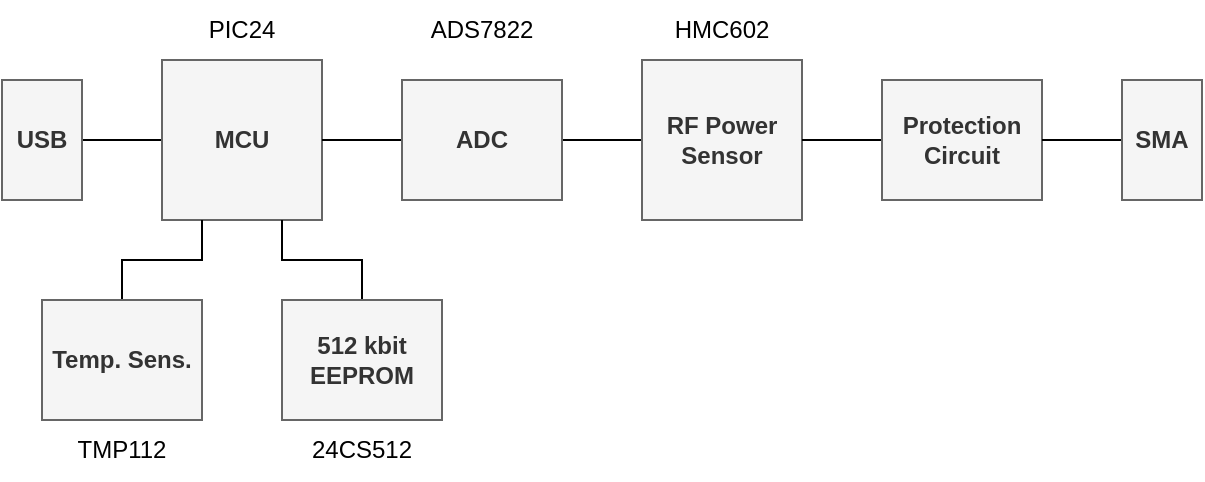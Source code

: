 <mxfile version="20.3.0" type="device"><diagram id="-qPbyFP6dVm0QUEygVR7" name="Page-1"><mxGraphModel dx="1422" dy="993" grid="1" gridSize="10" guides="1" tooltips="1" connect="1" arrows="1" fold="1" page="1" pageScale="1" pageWidth="827" pageHeight="1169" math="0" shadow="0"><root><mxCell id="0"/><mxCell id="1" parent="0"/><mxCell id="BXr7bwJv63lowyk3YZDc-11" style="edgeStyle=orthogonalEdgeStyle;rounded=0;orthogonalLoop=1;jettySize=auto;html=1;exitX=0;exitY=0.5;exitDx=0;exitDy=0;entryX=1;entryY=0.5;entryDx=0;entryDy=0;startArrow=none;startFill=0;endArrow=none;endFill=0;" parent="1" source="BXr7bwJv63lowyk3YZDc-2" target="BXr7bwJv63lowyk3YZDc-9" edge="1"><mxGeometry relative="1" as="geometry"/></mxCell><mxCell id="BXr7bwJv63lowyk3YZDc-20" value="" style="edgeStyle=orthogonalEdgeStyle;rounded=0;orthogonalLoop=1;jettySize=auto;html=1;startArrow=none;startFill=0;endArrow=none;endFill=0;" parent="1" source="BXr7bwJv63lowyk3YZDc-2" target="BXr7bwJv63lowyk3YZDc-9" edge="1"><mxGeometry relative="1" as="geometry"/></mxCell><mxCell id="BXr7bwJv63lowyk3YZDc-2" value="MCU" style="rounded=0;whiteSpace=wrap;html=1;fillColor=#f5f5f5;fontColor=#333333;strokeColor=#666666;fontStyle=1" parent="1" vertex="1"><mxGeometry x="120" y="240" width="80" height="80" as="geometry"/></mxCell><mxCell id="BXr7bwJv63lowyk3YZDc-13" style="edgeStyle=orthogonalEdgeStyle;rounded=0;orthogonalLoop=1;jettySize=auto;html=1;exitX=0;exitY=0.5;exitDx=0;exitDy=0;entryX=1;entryY=0.5;entryDx=0;entryDy=0;endArrow=none;endFill=0;startArrow=none;startFill=0;" parent="1" source="BXr7bwJv63lowyk3YZDc-3" target="BXr7bwJv63lowyk3YZDc-8" edge="1"><mxGeometry relative="1" as="geometry"/></mxCell><mxCell id="BXr7bwJv63lowyk3YZDc-3" value="RF Power Sensor" style="rounded=0;whiteSpace=wrap;html=1;fillColor=#f5f5f5;fontColor=#333333;strokeColor=#666666;fontStyle=1" parent="1" vertex="1"><mxGeometry x="360" y="240" width="80" height="80" as="geometry"/></mxCell><mxCell id="BXr7bwJv63lowyk3YZDc-12" style="edgeStyle=orthogonalEdgeStyle;rounded=0;orthogonalLoop=1;jettySize=auto;html=1;exitX=0;exitY=0.5;exitDx=0;exitDy=0;entryX=1;entryY=0.5;entryDx=0;entryDy=0;endArrow=none;endFill=0;startArrow=none;startFill=0;" parent="1" source="BXr7bwJv63lowyk3YZDc-4" target="BXr7bwJv63lowyk3YZDc-3" edge="1"><mxGeometry relative="1" as="geometry"/></mxCell><mxCell id="BXr7bwJv63lowyk3YZDc-4" value="Protection Circuit" style="rounded=0;whiteSpace=wrap;html=1;fillColor=#f5f5f5;fontColor=#333333;strokeColor=#666666;fontStyle=1" parent="1" vertex="1"><mxGeometry x="480" y="250" width="80" height="60" as="geometry"/></mxCell><mxCell id="JJzSuEP50SXm_6SDru9v-1" style="edgeStyle=orthogonalEdgeStyle;rounded=0;orthogonalLoop=1;jettySize=auto;html=1;exitX=0.5;exitY=0;exitDx=0;exitDy=0;entryX=0.25;entryY=1;entryDx=0;entryDy=0;endArrow=none;endFill=0;" edge="1" parent="1" source="BXr7bwJv63lowyk3YZDc-6" target="BXr7bwJv63lowyk3YZDc-2"><mxGeometry relative="1" as="geometry"/></mxCell><mxCell id="BXr7bwJv63lowyk3YZDc-6" value="Temp. Sens." style="rounded=0;whiteSpace=wrap;html=1;fillColor=#f5f5f5;fontColor=#333333;strokeColor=#666666;fontStyle=1" parent="1" vertex="1"><mxGeometry x="60" y="360" width="80" height="60" as="geometry"/></mxCell><mxCell id="JJzSuEP50SXm_6SDru9v-2" style="edgeStyle=orthogonalEdgeStyle;rounded=0;orthogonalLoop=1;jettySize=auto;html=1;exitX=0.5;exitY=0;exitDx=0;exitDy=0;entryX=0.75;entryY=1;entryDx=0;entryDy=0;endArrow=none;endFill=0;" edge="1" parent="1" source="BXr7bwJv63lowyk3YZDc-7" target="BXr7bwJv63lowyk3YZDc-2"><mxGeometry relative="1" as="geometry"/></mxCell><mxCell id="BXr7bwJv63lowyk3YZDc-7" value="512 kbit&lt;br&gt;EEPROM" style="rounded=0;whiteSpace=wrap;html=1;fillColor=#f5f5f5;fontColor=#333333;strokeColor=#666666;fontStyle=1" parent="1" vertex="1"><mxGeometry x="180" y="360" width="80" height="60" as="geometry"/></mxCell><mxCell id="BXr7bwJv63lowyk3YZDc-16" style="edgeStyle=orthogonalEdgeStyle;rounded=0;orthogonalLoop=1;jettySize=auto;html=1;exitX=0;exitY=0.5;exitDx=0;exitDy=0;entryX=1;entryY=0.5;entryDx=0;entryDy=0;endArrow=none;endFill=0;startArrow=none;startFill=0;" parent="1" source="BXr7bwJv63lowyk3YZDc-8" target="BXr7bwJv63lowyk3YZDc-2" edge="1"><mxGeometry relative="1" as="geometry"/></mxCell><mxCell id="BXr7bwJv63lowyk3YZDc-8" value="ADC" style="rounded=0;whiteSpace=wrap;html=1;fillColor=#f5f5f5;fontColor=#333333;strokeColor=#666666;fontStyle=1" parent="1" vertex="1"><mxGeometry x="240" y="250" width="80" height="60" as="geometry"/></mxCell><mxCell id="BXr7bwJv63lowyk3YZDc-9" value="USB" style="rounded=0;whiteSpace=wrap;html=1;fillColor=#f5f5f5;fontColor=#333333;strokeColor=#666666;fontStyle=1" parent="1" vertex="1"><mxGeometry x="40" y="250" width="40" height="60" as="geometry"/></mxCell><mxCell id="BXr7bwJv63lowyk3YZDc-15" style="edgeStyle=orthogonalEdgeStyle;rounded=0;orthogonalLoop=1;jettySize=auto;html=1;exitX=0;exitY=0.5;exitDx=0;exitDy=0;entryX=1;entryY=0.5;entryDx=0;entryDy=0;endArrow=none;endFill=0;startArrow=none;startFill=0;" parent="1" source="BXr7bwJv63lowyk3YZDc-14" target="BXr7bwJv63lowyk3YZDc-4" edge="1"><mxGeometry relative="1" as="geometry"/></mxCell><mxCell id="BXr7bwJv63lowyk3YZDc-14" value="SMA" style="rounded=0;whiteSpace=wrap;html=1;fillColor=#f5f5f5;fontColor=#333333;strokeColor=#666666;fontStyle=1" parent="1" vertex="1"><mxGeometry x="600" y="250" width="40" height="60" as="geometry"/></mxCell><mxCell id="BXr7bwJv63lowyk3YZDc-21" value="PIC24" style="text;html=1;strokeColor=none;fillColor=none;align=center;verticalAlign=middle;whiteSpace=wrap;rounded=0;" parent="1" vertex="1"><mxGeometry x="120" y="210" width="80" height="30" as="geometry"/></mxCell><mxCell id="BXr7bwJv63lowyk3YZDc-22" value="HMC602" style="text;html=1;strokeColor=none;fillColor=none;align=center;verticalAlign=middle;whiteSpace=wrap;rounded=0;" parent="1" vertex="1"><mxGeometry x="360" y="210" width="80" height="30" as="geometry"/></mxCell><mxCell id="BXr7bwJv63lowyk3YZDc-23" value="ADS7822" style="text;html=1;strokeColor=none;fillColor=none;align=center;verticalAlign=middle;whiteSpace=wrap;rounded=0;" parent="1" vertex="1"><mxGeometry x="240" y="210" width="80" height="30" as="geometry"/></mxCell><mxCell id="BXr7bwJv63lowyk3YZDc-24" value="TMP112" style="text;html=1;strokeColor=none;fillColor=none;align=center;verticalAlign=middle;whiteSpace=wrap;rounded=0;" parent="1" vertex="1"><mxGeometry x="60" y="420" width="80" height="30" as="geometry"/></mxCell><mxCell id="BXr7bwJv63lowyk3YZDc-25" value="24CS512" style="text;html=1;strokeColor=none;fillColor=none;align=center;verticalAlign=middle;whiteSpace=wrap;rounded=0;" parent="1" vertex="1"><mxGeometry x="180" y="420" width="80" height="30" as="geometry"/></mxCell></root></mxGraphModel></diagram></mxfile>